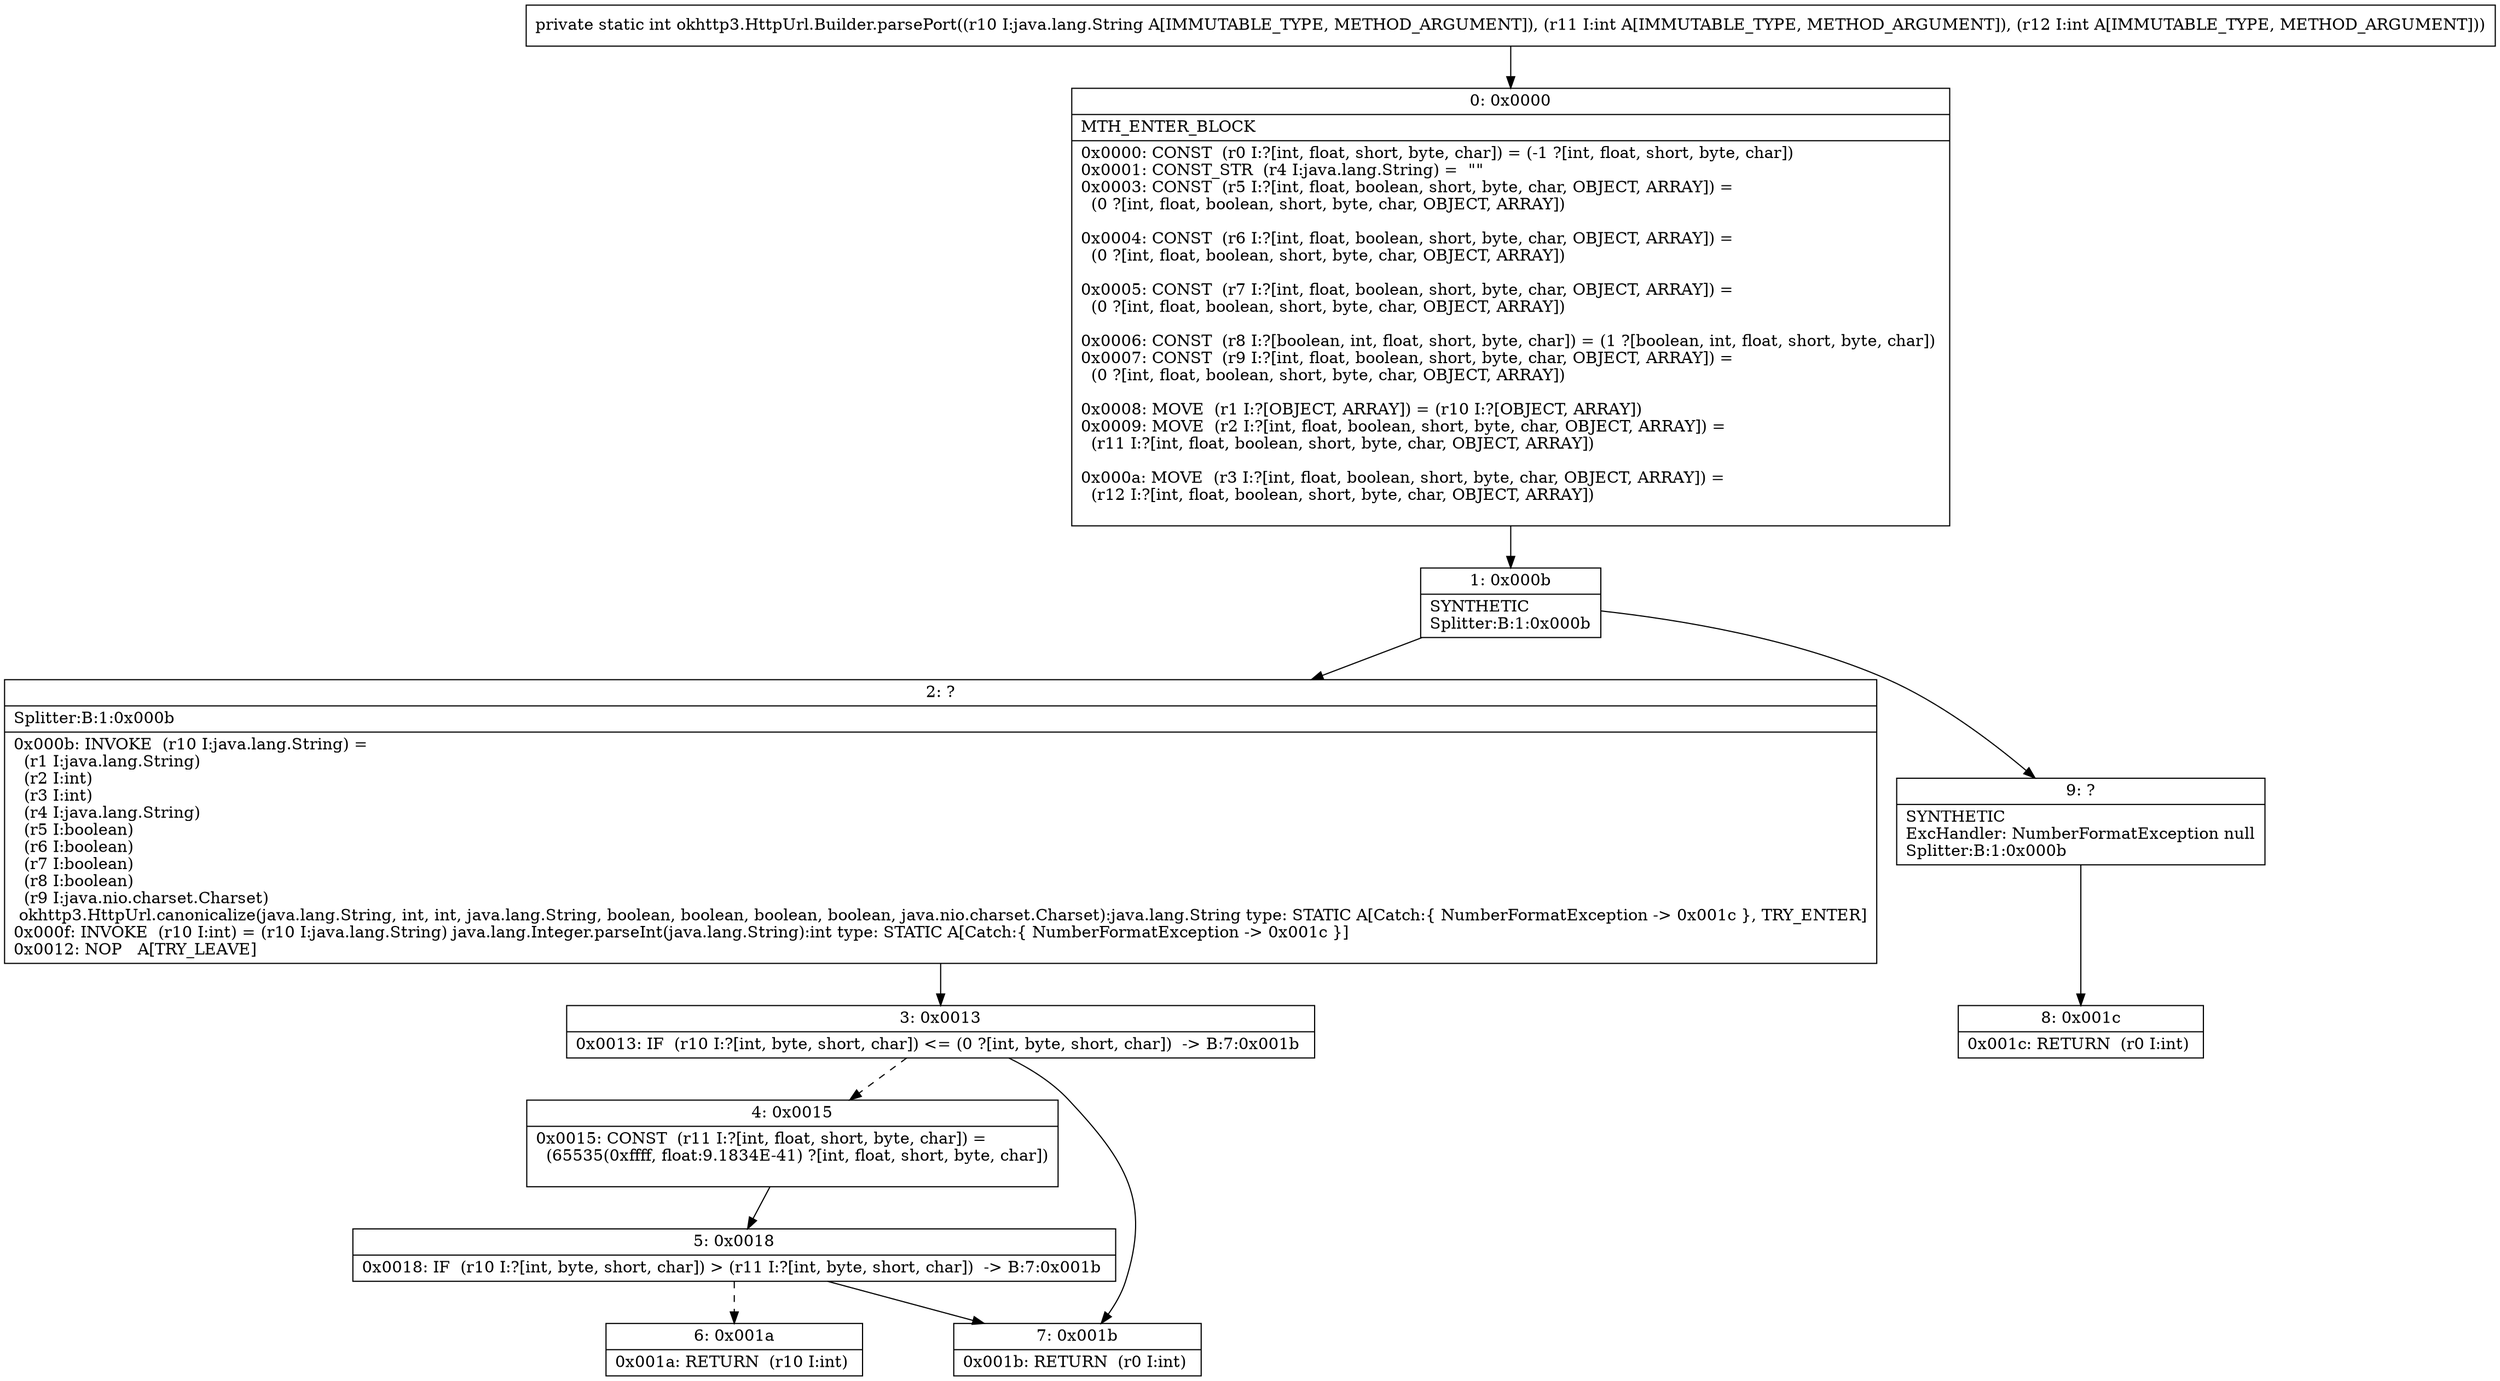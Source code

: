 digraph "CFG forokhttp3.HttpUrl.Builder.parsePort(Ljava\/lang\/String;II)I" {
Node_0 [shape=record,label="{0\:\ 0x0000|MTH_ENTER_BLOCK\l|0x0000: CONST  (r0 I:?[int, float, short, byte, char]) = (\-1 ?[int, float, short, byte, char]) \l0x0001: CONST_STR  (r4 I:java.lang.String) =  \"\" \l0x0003: CONST  (r5 I:?[int, float, boolean, short, byte, char, OBJECT, ARRAY]) = \l  (0 ?[int, float, boolean, short, byte, char, OBJECT, ARRAY])\l \l0x0004: CONST  (r6 I:?[int, float, boolean, short, byte, char, OBJECT, ARRAY]) = \l  (0 ?[int, float, boolean, short, byte, char, OBJECT, ARRAY])\l \l0x0005: CONST  (r7 I:?[int, float, boolean, short, byte, char, OBJECT, ARRAY]) = \l  (0 ?[int, float, boolean, short, byte, char, OBJECT, ARRAY])\l \l0x0006: CONST  (r8 I:?[boolean, int, float, short, byte, char]) = (1 ?[boolean, int, float, short, byte, char]) \l0x0007: CONST  (r9 I:?[int, float, boolean, short, byte, char, OBJECT, ARRAY]) = \l  (0 ?[int, float, boolean, short, byte, char, OBJECT, ARRAY])\l \l0x0008: MOVE  (r1 I:?[OBJECT, ARRAY]) = (r10 I:?[OBJECT, ARRAY]) \l0x0009: MOVE  (r2 I:?[int, float, boolean, short, byte, char, OBJECT, ARRAY]) = \l  (r11 I:?[int, float, boolean, short, byte, char, OBJECT, ARRAY])\l \l0x000a: MOVE  (r3 I:?[int, float, boolean, short, byte, char, OBJECT, ARRAY]) = \l  (r12 I:?[int, float, boolean, short, byte, char, OBJECT, ARRAY])\l \l}"];
Node_1 [shape=record,label="{1\:\ 0x000b|SYNTHETIC\lSplitter:B:1:0x000b\l}"];
Node_2 [shape=record,label="{2\:\ ?|Splitter:B:1:0x000b\l|0x000b: INVOKE  (r10 I:java.lang.String) = \l  (r1 I:java.lang.String)\l  (r2 I:int)\l  (r3 I:int)\l  (r4 I:java.lang.String)\l  (r5 I:boolean)\l  (r6 I:boolean)\l  (r7 I:boolean)\l  (r8 I:boolean)\l  (r9 I:java.nio.charset.Charset)\l okhttp3.HttpUrl.canonicalize(java.lang.String, int, int, java.lang.String, boolean, boolean, boolean, boolean, java.nio.charset.Charset):java.lang.String type: STATIC A[Catch:\{ NumberFormatException \-\> 0x001c \}, TRY_ENTER]\l0x000f: INVOKE  (r10 I:int) = (r10 I:java.lang.String) java.lang.Integer.parseInt(java.lang.String):int type: STATIC A[Catch:\{ NumberFormatException \-\> 0x001c \}]\l0x0012: NOP   A[TRY_LEAVE]\l}"];
Node_3 [shape=record,label="{3\:\ 0x0013|0x0013: IF  (r10 I:?[int, byte, short, char]) \<= (0 ?[int, byte, short, char])  \-\> B:7:0x001b \l}"];
Node_4 [shape=record,label="{4\:\ 0x0015|0x0015: CONST  (r11 I:?[int, float, short, byte, char]) = \l  (65535(0xffff, float:9.1834E\-41) ?[int, float, short, byte, char])\l \l}"];
Node_5 [shape=record,label="{5\:\ 0x0018|0x0018: IF  (r10 I:?[int, byte, short, char]) \> (r11 I:?[int, byte, short, char])  \-\> B:7:0x001b \l}"];
Node_6 [shape=record,label="{6\:\ 0x001a|0x001a: RETURN  (r10 I:int) \l}"];
Node_7 [shape=record,label="{7\:\ 0x001b|0x001b: RETURN  (r0 I:int) \l}"];
Node_8 [shape=record,label="{8\:\ 0x001c|0x001c: RETURN  (r0 I:int) \l}"];
Node_9 [shape=record,label="{9\:\ ?|SYNTHETIC\lExcHandler: NumberFormatException null\lSplitter:B:1:0x000b\l}"];
MethodNode[shape=record,label="{private static int okhttp3.HttpUrl.Builder.parsePort((r10 I:java.lang.String A[IMMUTABLE_TYPE, METHOD_ARGUMENT]), (r11 I:int A[IMMUTABLE_TYPE, METHOD_ARGUMENT]), (r12 I:int A[IMMUTABLE_TYPE, METHOD_ARGUMENT])) }"];
MethodNode -> Node_0;
Node_0 -> Node_1;
Node_1 -> Node_2;
Node_1 -> Node_9;
Node_2 -> Node_3;
Node_3 -> Node_4[style=dashed];
Node_3 -> Node_7;
Node_4 -> Node_5;
Node_5 -> Node_6[style=dashed];
Node_5 -> Node_7;
Node_9 -> Node_8;
}


